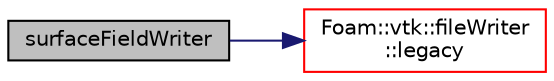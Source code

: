 digraph "surfaceFieldWriter"
{
  bgcolor="transparent";
  edge [fontname="Helvetica",fontsize="10",labelfontname="Helvetica",labelfontsize="10"];
  node [fontname="Helvetica",fontsize="10",shape=record];
  rankdir="LR";
  Node1 [label="surfaceFieldWriter",height=0.2,width=0.4,color="black", fillcolor="grey75", style="filled" fontcolor="black"];
  Node1 -> Node2 [color="midnightblue",fontsize="10",style="solid",fontname="Helvetica"];
  Node2 [label="Foam::vtk::fileWriter\l::legacy",height=0.2,width=0.4,color="red",URL="$classFoam_1_1vtk_1_1fileWriter.html#a339c7bb3560c72a48b5a841cb5216e63",tooltip="Commonly used query. "];
}
